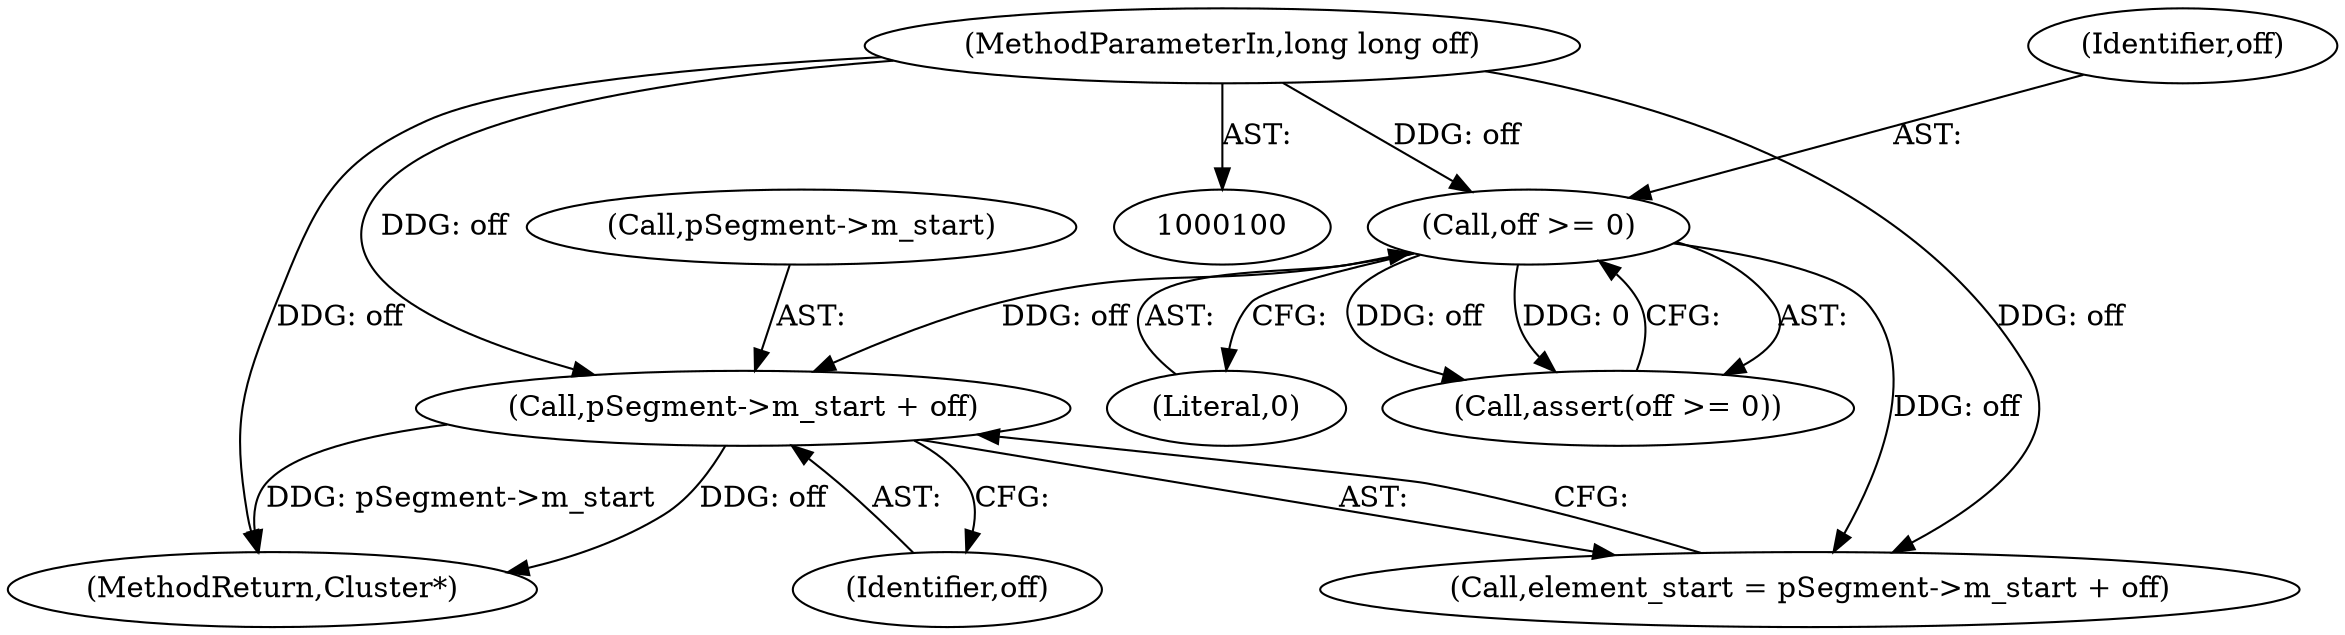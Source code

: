 digraph "1_Android_cc274e2abe8b2a6698a5c47d8aa4bb45f1f9538d_2@pointer" {
"1000114" [label="(Call,pSegment->m_start + off)"];
"1000108" [label="(Call,off >= 0)"];
"1000103" [label="(MethodParameterIn,long long off)"];
"1000108" [label="(Call,off >= 0)"];
"1000107" [label="(Call,assert(off >= 0))"];
"1000115" [label="(Call,pSegment->m_start)"];
"1000110" [label="(Literal,0)"];
"1000112" [label="(Call,element_start = pSegment->m_start + off)"];
"1000127" [label="(MethodReturn,Cluster*)"];
"1000109" [label="(Identifier,off)"];
"1000103" [label="(MethodParameterIn,long long off)"];
"1000118" [label="(Identifier,off)"];
"1000114" [label="(Call,pSegment->m_start + off)"];
"1000114" -> "1000112"  [label="AST: "];
"1000114" -> "1000118"  [label="CFG: "];
"1000115" -> "1000114"  [label="AST: "];
"1000118" -> "1000114"  [label="AST: "];
"1000112" -> "1000114"  [label="CFG: "];
"1000114" -> "1000127"  [label="DDG: off"];
"1000114" -> "1000127"  [label="DDG: pSegment->m_start"];
"1000108" -> "1000114"  [label="DDG: off"];
"1000103" -> "1000114"  [label="DDG: off"];
"1000108" -> "1000107"  [label="AST: "];
"1000108" -> "1000110"  [label="CFG: "];
"1000109" -> "1000108"  [label="AST: "];
"1000110" -> "1000108"  [label="AST: "];
"1000107" -> "1000108"  [label="CFG: "];
"1000108" -> "1000107"  [label="DDG: off"];
"1000108" -> "1000107"  [label="DDG: 0"];
"1000103" -> "1000108"  [label="DDG: off"];
"1000108" -> "1000112"  [label="DDG: off"];
"1000103" -> "1000100"  [label="AST: "];
"1000103" -> "1000127"  [label="DDG: off"];
"1000103" -> "1000112"  [label="DDG: off"];
}
